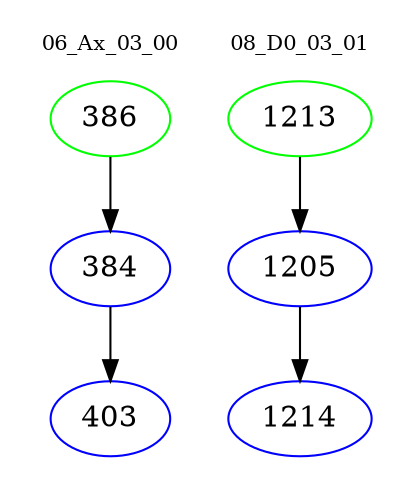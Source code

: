 digraph{
subgraph cluster_0 {
color = white
label = "06_Ax_03_00";
fontsize=10;
T0_386 [label="386", color="green"]
T0_386 -> T0_384 [color="black"]
T0_384 [label="384", color="blue"]
T0_384 -> T0_403 [color="black"]
T0_403 [label="403", color="blue"]
}
subgraph cluster_1 {
color = white
label = "08_D0_03_01";
fontsize=10;
T1_1213 [label="1213", color="green"]
T1_1213 -> T1_1205 [color="black"]
T1_1205 [label="1205", color="blue"]
T1_1205 -> T1_1214 [color="black"]
T1_1214 [label="1214", color="blue"]
}
}
